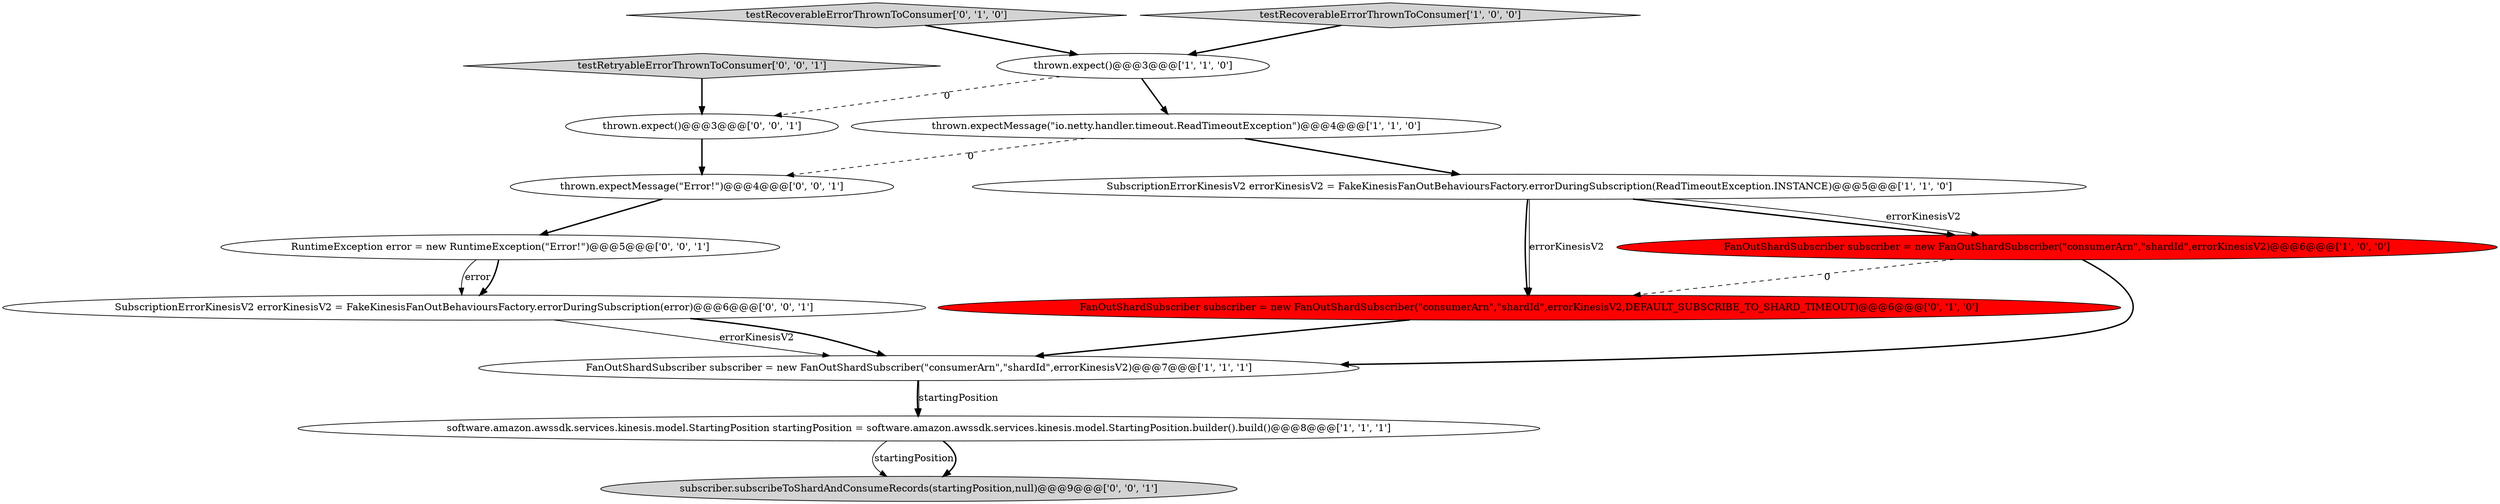digraph {
6 [style = filled, label = "FanOutShardSubscriber subscriber = new FanOutShardSubscriber(\"consumerArn\",\"shardId\",errorKinesisV2)@@@6@@@['1', '0', '0']", fillcolor = red, shape = ellipse image = "AAA1AAABBB1BBB"];
14 [style = filled, label = "RuntimeException error = new RuntimeException(\"Error!\")@@@5@@@['0', '0', '1']", fillcolor = white, shape = ellipse image = "AAA0AAABBB3BBB"];
1 [style = filled, label = "thrown.expect()@@@3@@@['1', '1', '0']", fillcolor = white, shape = ellipse image = "AAA0AAABBB1BBB"];
8 [style = filled, label = "testRecoverableErrorThrownToConsumer['0', '1', '0']", fillcolor = lightgray, shape = diamond image = "AAA0AAABBB2BBB"];
4 [style = filled, label = "software.amazon.awssdk.services.kinesis.model.StartingPosition startingPosition = software.amazon.awssdk.services.kinesis.model.StartingPosition.builder().build()@@@8@@@['1', '1', '1']", fillcolor = white, shape = ellipse image = "AAA0AAABBB1BBB"];
5 [style = filled, label = "thrown.expectMessage(\"io.netty.handler.timeout.ReadTimeoutException\")@@@4@@@['1', '1', '0']", fillcolor = white, shape = ellipse image = "AAA0AAABBB1BBB"];
7 [style = filled, label = "FanOutShardSubscriber subscriber = new FanOutShardSubscriber(\"consumerArn\",\"shardId\",errorKinesisV2,DEFAULT_SUBSCRIBE_TO_SHARD_TIMEOUT)@@@6@@@['0', '1', '0']", fillcolor = red, shape = ellipse image = "AAA1AAABBB2BBB"];
9 [style = filled, label = "thrown.expect()@@@3@@@['0', '0', '1']", fillcolor = white, shape = ellipse image = "AAA0AAABBB3BBB"];
3 [style = filled, label = "testRecoverableErrorThrownToConsumer['1', '0', '0']", fillcolor = lightgray, shape = diamond image = "AAA0AAABBB1BBB"];
12 [style = filled, label = "subscriber.subscribeToShardAndConsumeRecords(startingPosition,null)@@@9@@@['0', '0', '1']", fillcolor = lightgray, shape = ellipse image = "AAA0AAABBB3BBB"];
11 [style = filled, label = "SubscriptionErrorKinesisV2 errorKinesisV2 = FakeKinesisFanOutBehavioursFactory.errorDuringSubscription(error)@@@6@@@['0', '0', '1']", fillcolor = white, shape = ellipse image = "AAA0AAABBB3BBB"];
13 [style = filled, label = "thrown.expectMessage(\"Error!\")@@@4@@@['0', '0', '1']", fillcolor = white, shape = ellipse image = "AAA0AAABBB3BBB"];
10 [style = filled, label = "testRetryableErrorThrownToConsumer['0', '0', '1']", fillcolor = lightgray, shape = diamond image = "AAA0AAABBB3BBB"];
0 [style = filled, label = "SubscriptionErrorKinesisV2 errorKinesisV2 = FakeKinesisFanOutBehavioursFactory.errorDuringSubscription(ReadTimeoutException.INSTANCE)@@@5@@@['1', '1', '0']", fillcolor = white, shape = ellipse image = "AAA0AAABBB1BBB"];
2 [style = filled, label = "FanOutShardSubscriber subscriber = new FanOutShardSubscriber(\"consumerArn\",\"shardId\",errorKinesisV2)@@@7@@@['1', '1', '1']", fillcolor = white, shape = ellipse image = "AAA0AAABBB1BBB"];
1->5 [style = bold, label=""];
5->13 [style = dashed, label="0"];
14->11 [style = solid, label="error"];
3->1 [style = bold, label=""];
0->6 [style = bold, label=""];
0->7 [style = solid, label="errorKinesisV2"];
6->7 [style = dashed, label="0"];
1->9 [style = dashed, label="0"];
11->2 [style = solid, label="errorKinesisV2"];
2->4 [style = bold, label=""];
0->6 [style = solid, label="errorKinesisV2"];
11->2 [style = bold, label=""];
0->7 [style = bold, label=""];
6->2 [style = bold, label=""];
8->1 [style = bold, label=""];
5->0 [style = bold, label=""];
4->12 [style = solid, label="startingPosition"];
7->2 [style = bold, label=""];
4->12 [style = bold, label=""];
10->9 [style = bold, label=""];
14->11 [style = bold, label=""];
13->14 [style = bold, label=""];
2->4 [style = solid, label="startingPosition"];
9->13 [style = bold, label=""];
}
